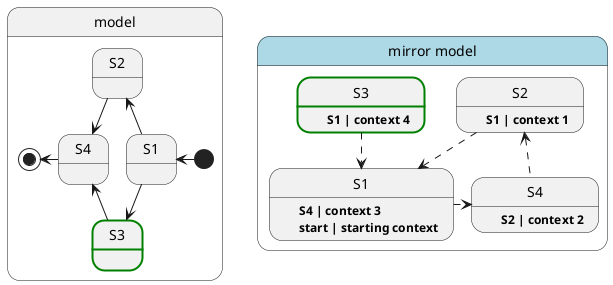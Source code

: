@startuml
state model {
    state S1 
    state S2 
    state S3  ##[bold]green
    state S4


    [*] -left-> S1
    S1 -up-> S2
    S1 -down-> S3
    S2 -down-> S4
    S3 -up-> S4
    S4 -left-> [*]
}

state "mirror model" as mirror#lightblue{
    state "S1" as MS1  : \t**S4 | context 3**\n\t**start | starting context**
    state "S2" as MS2 : \t**S1 | context 1**
    state "S3" as MS3 ##[bold]green : \t**S1 | context 4**
    state "S4" as MS4 : \t**S2 | context 2**
    MS2 -down[dashed]-> MS1
    MS4 -up[dashed]-> MS2
    MS1 -right[dashed]-> MS4
    MS3 -down[dashed]-> MS1

}

@enduml
